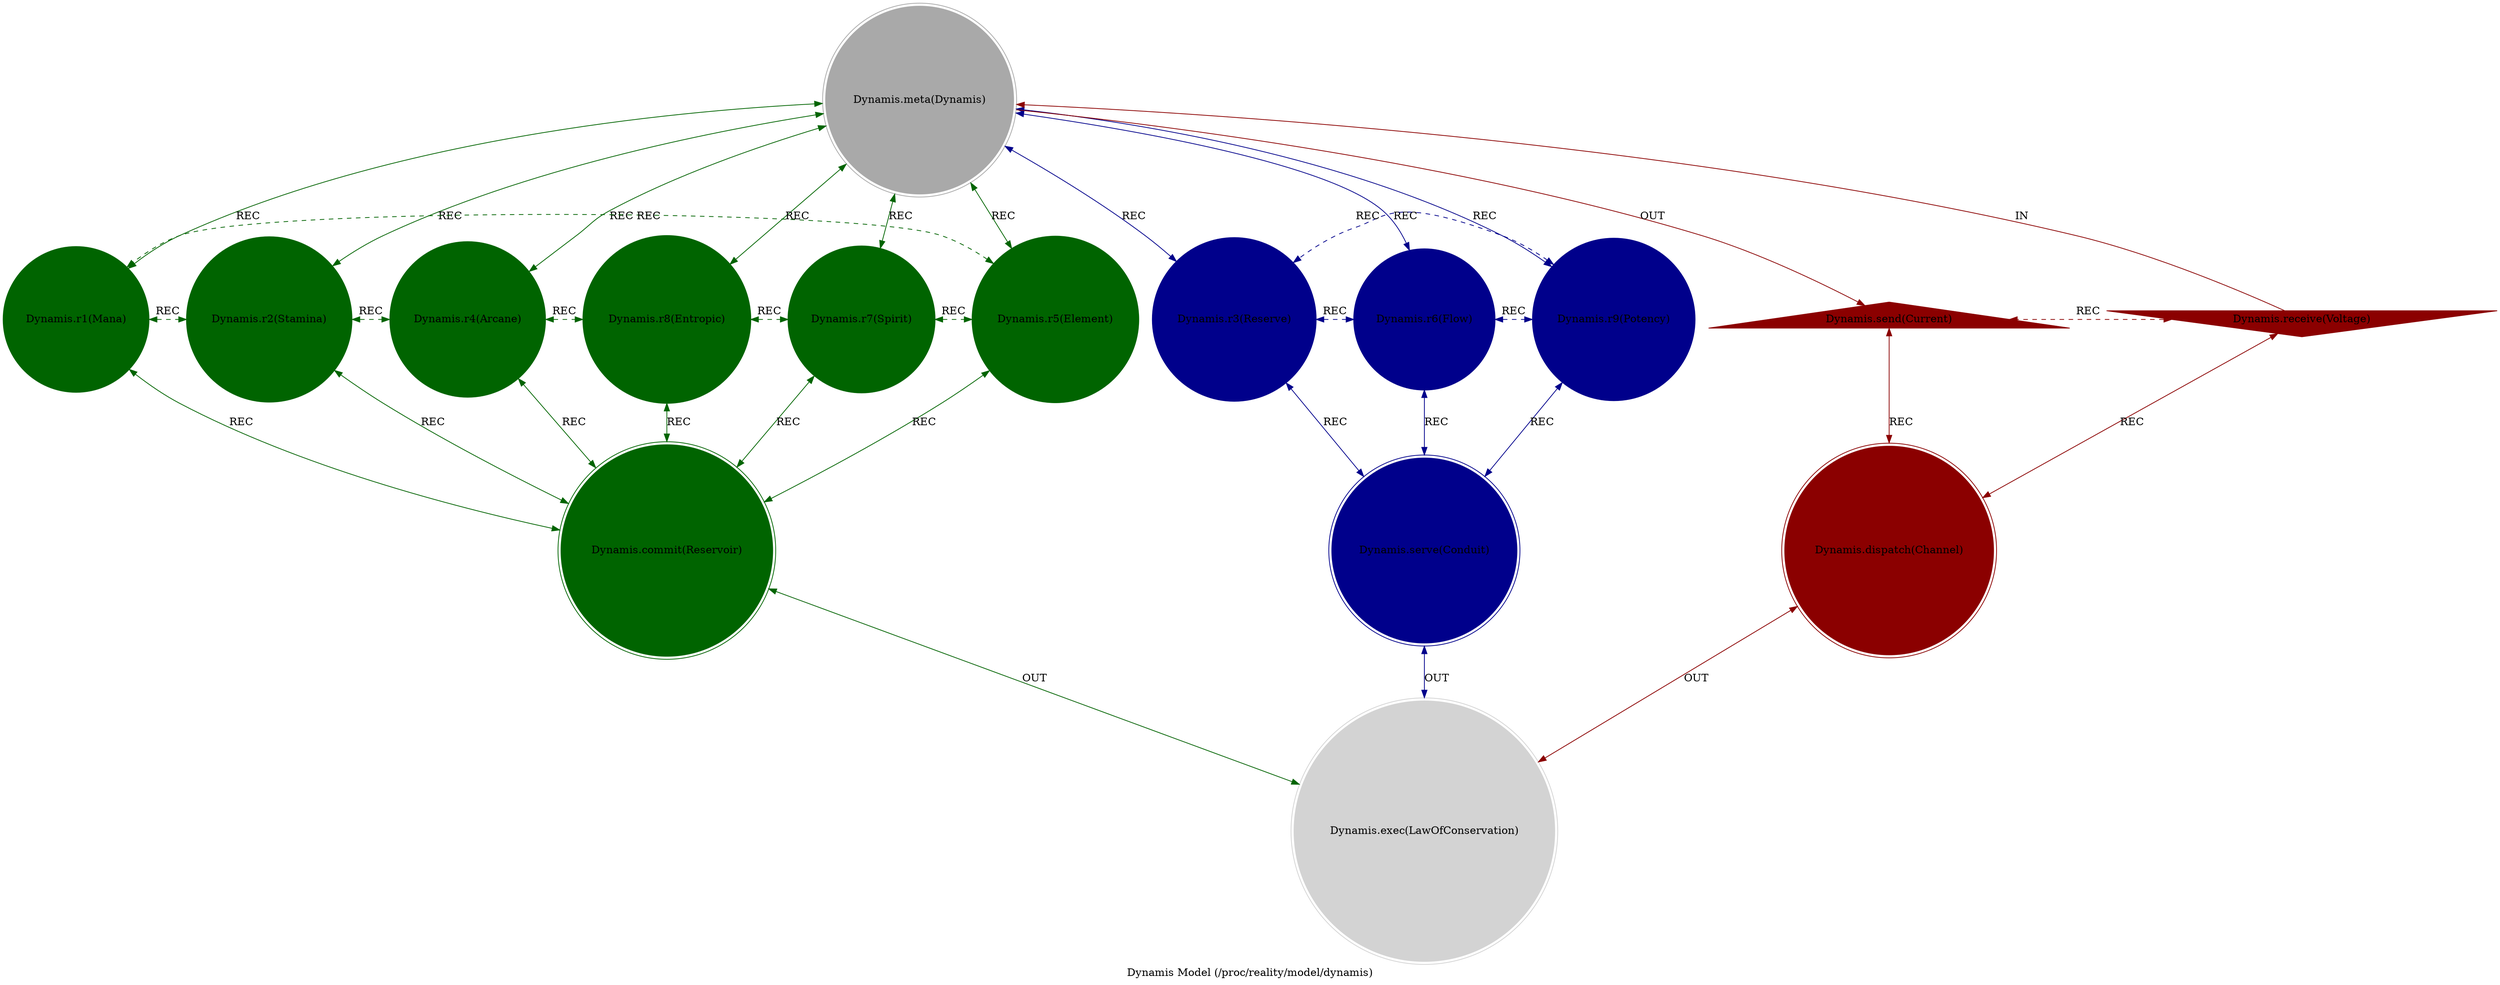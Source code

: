 strict digraph DynamisModel {
    style = filled;
    color = lightgray;
    node [shape = circle; style = filled; color = lightgreen;];
    edge [color = darkgray;];
    label = "Dynamis Model (/proc/reality/model/dynamis)";
    comment = "TODO";
    
    spark_0_dynamis_model_t [label = "Dynamis.meta(Dynamis)";comment = "Abstract: The fundamental nature of energetic resources.";shape = doublecircle;color = darkgray;];
    spark_1_dynamis_model_t [label = "Dynamis.r1(Mana)";comment = "Initiation: TODO";color = darkgreen;];
    spark_2_dynamis_model_t [label = "Dynamis.r2(Stamina)";comment = "Response: TODO";color = darkgreen;];
    spark_4_dynamis_model_t [label = "Dynamis.r4(Arcane)";comment = "Integration: TODO";color = darkgreen;];
    spark_8_dynamis_model_t [label = "Dynamis.r8(Entropic)";comment = "Reflection: TODO";color = darkgreen;];
    spark_7_dynamis_model_t [label = "Dynamis.r7(Spirit)";comment = "Consolidation: TODO";color = darkgreen;];
    spark_5_dynamis_model_t [label = "Dynamis.r5(Element)";comment = "Propagation: TODO";color = darkgreen;];
    spark_3_dynamis_model_t [label = "Dynamis.r3(Reserve)";comment = "Thesis: TODO";color = darkblue;];
    spark_6_dynamis_model_t [label = "Dynamis.r6(Flow)";comment = "Antithesis: TODO";color = darkblue;];
    spark_9_dynamis_model_t [label = "Dynamis.r9(Potency)";comment = "Synthesis: TODO";color = darkblue;];
    spark_a_dynamis_model_t [label = "Dynamis.receive(Voltage)";comment = "Potential: The continous in-flow rate of unmanifested energy. Stored, unexpressed energy.";shape = invtriangle;color = darkred;];
    spark_b_dynamis_model_t [label = "Dynamis.send(Current)";comment = "Manifest: Energy in motion, doing work.";shape = triangle;color = darkred;];
    spark_c_dynamis_model_t [label = "Dynamis.dispatch(Channel)";comment = "Why-Who: TODO";shape = doublecircle;color = darkred;];
    spark_d_dynamis_model_t [label = "Dynamis.commit(Reservoir)";comment = "What-How: TODO";shape = doublecircle;color = darkgreen;];
    spark_e_dynamis_model_t [label = "Dynamis.serve(Conduit)";comment = "When-Where: TODO";shape = doublecircle;color = darkblue;];
    spark_f_dynamis_model_t [label = "Dynamis.exec(LawOfConservation)";comment = "Which-Closure: TODO";shape = doublecircle;color = lightgray;];
    
    spark_a_dynamis_model_t -> spark_0_dynamis_model_t [label = "IN"; comment = "todo"; color = darkred; constraint = false;];
    spark_0_dynamis_model_t -> spark_b_dynamis_model_t [label = "OUT"; comment = "todo"; color = darkred;];
    spark_0_dynamis_model_t -> spark_3_dynamis_model_t [label = "REC"; comment = "todo"; color = darkblue; dir = both;];
    spark_0_dynamis_model_t -> spark_6_dynamis_model_t [label = "REC"; comment = "todo"; color = darkblue; dir = both;];
    spark_0_dynamis_model_t -> spark_9_dynamis_model_t [label = "REC"; comment = "todo"; color = darkblue; dir = both;];
    spark_0_dynamis_model_t -> spark_1_dynamis_model_t [label = "REC"; comment = "todo"; color = darkgreen; dir = both;];
    spark_0_dynamis_model_t -> spark_2_dynamis_model_t [label = "REC"; comment = "todo"; color = darkgreen; dir = both;];
    spark_0_dynamis_model_t -> spark_4_dynamis_model_t [label = "REC"; comment = "todo"; color = darkgreen; dir = both;];
    spark_0_dynamis_model_t -> spark_8_dynamis_model_t [label = "REC"; comment = "todo"; color = darkgreen; dir = both;];
    spark_0_dynamis_model_t -> spark_7_dynamis_model_t [label = "REC"; comment = "todo"; color = darkgreen; dir = both;];
    spark_0_dynamis_model_t -> spark_5_dynamis_model_t [label = "REC"; comment = "todo"; color = darkgreen; dir = both;];
    
    spark_a_dynamis_model_t -> spark_c_dynamis_model_t [label = "REC"; comment = "todo"; color = darkred; dir = both;];
    spark_b_dynamis_model_t -> spark_c_dynamis_model_t [label = "REC"; comment = "todo"; color = darkred; dir = both;];
    spark_1_dynamis_model_t -> spark_d_dynamis_model_t [label = "REC"; comment = "todo"; color = darkgreen; dir = both;];
    spark_2_dynamis_model_t -> spark_d_dynamis_model_t [label = "REC"; comment = "todo"; color = darkgreen; dir = both;];
    spark_4_dynamis_model_t -> spark_d_dynamis_model_t [label = "REC"; comment = "todo"; color = darkgreen; dir = both;];
    spark_8_dynamis_model_t -> spark_d_dynamis_model_t [label = "REC"; comment = "todo"; color = darkgreen; dir = both;];
    spark_7_dynamis_model_t -> spark_d_dynamis_model_t [label = "REC"; comment = "todo"; color = darkgreen; dir = both;];
    spark_5_dynamis_model_t -> spark_d_dynamis_model_t [label = "REC"; comment = "todo"; color = darkgreen; dir = both;];
    spark_3_dynamis_model_t -> spark_e_dynamis_model_t [label = "REC"; comment = "todo"; color = darkblue; dir = both;];
    spark_6_dynamis_model_t -> spark_e_dynamis_model_t [label = "REC"; comment = "todo"; color = darkblue; dir = both;];
    spark_9_dynamis_model_t -> spark_e_dynamis_model_t [label = "REC"; comment = "todo"; color = darkblue; dir = both;];
    
    spark_1_dynamis_model_t -> spark_2_dynamis_model_t [label = "REC"; comment = "todo"; color = darkgreen; dir = both; style = dashed; constraint = false;];
    spark_2_dynamis_model_t -> spark_4_dynamis_model_t [label = "REC"; comment = "todo"; color = darkgreen; dir = both; style = dashed; constraint = false;];
    spark_4_dynamis_model_t -> spark_8_dynamis_model_t [label = "REC"; comment = "todo"; color = darkgreen; dir = both; style = dashed; constraint = false;];
    spark_8_dynamis_model_t -> spark_7_dynamis_model_t [label = "REC"; comment = "todo"; color = darkgreen; dir = both; style = dashed; constraint = false;];
    spark_7_dynamis_model_t -> spark_5_dynamis_model_t [label = "REC"; comment = "todo"; color = darkgreen; dir = both; style = dashed; constraint = false;];
    spark_5_dynamis_model_t -> spark_1_dynamis_model_t [label = "REC"; comment = "todo"; color = darkgreen; dir = both; style = dashed; constraint = false;];
    spark_3_dynamis_model_t -> spark_6_dynamis_model_t [label = "REC"; comment = "todo"; color = darkblue; dir = both; style = dashed; constraint = false;];
    spark_6_dynamis_model_t -> spark_9_dynamis_model_t [label = "REC"; comment = "todo"; color = darkblue; dir = both; style = dashed; constraint = false;];
    spark_9_dynamis_model_t -> spark_3_dynamis_model_t [label = "REC"; comment = "todo"; color = darkblue; dir = both; style = dashed; constraint = false;];
    spark_a_dynamis_model_t -> spark_b_dynamis_model_t [label = "REC"; comment = "todo"; color = darkred; dir = both; style = dashed; constraint = false;];
    
    spark_c_dynamis_model_t -> spark_f_dynamis_model_t [label = "OUT"; comment = "todo"; color = darkred; dir = both;];
    spark_d_dynamis_model_t -> spark_f_dynamis_model_t [label = "OUT"; comment = "todo"; color = darkgreen; dir = both;];
    spark_e_dynamis_model_t -> spark_f_dynamis_model_t [label = "OUT"; comment = "todo"; color = darkblue; dir = both;];
}
